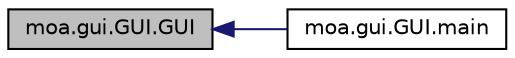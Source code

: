 digraph G
{
  edge [fontname="Helvetica",fontsize="10",labelfontname="Helvetica",labelfontsize="10"];
  node [fontname="Helvetica",fontsize="10",shape=record];
  rankdir=LR;
  Node1 [label="moa.gui.GUI.GUI",height=0.2,width=0.4,color="black", fillcolor="grey75", style="filled" fontcolor="black"];
  Node1 -> Node2 [dir=back,color="midnightblue",fontsize="10",style="solid",fontname="Helvetica"];
  Node2 [label="moa.gui.GUI.main",height=0.2,width=0.4,color="black", fillcolor="white", style="filled",URL="$classmoa_1_1gui_1_1GUI.html#ae756d627064562810d8a9170a31e8fb5"];
}
